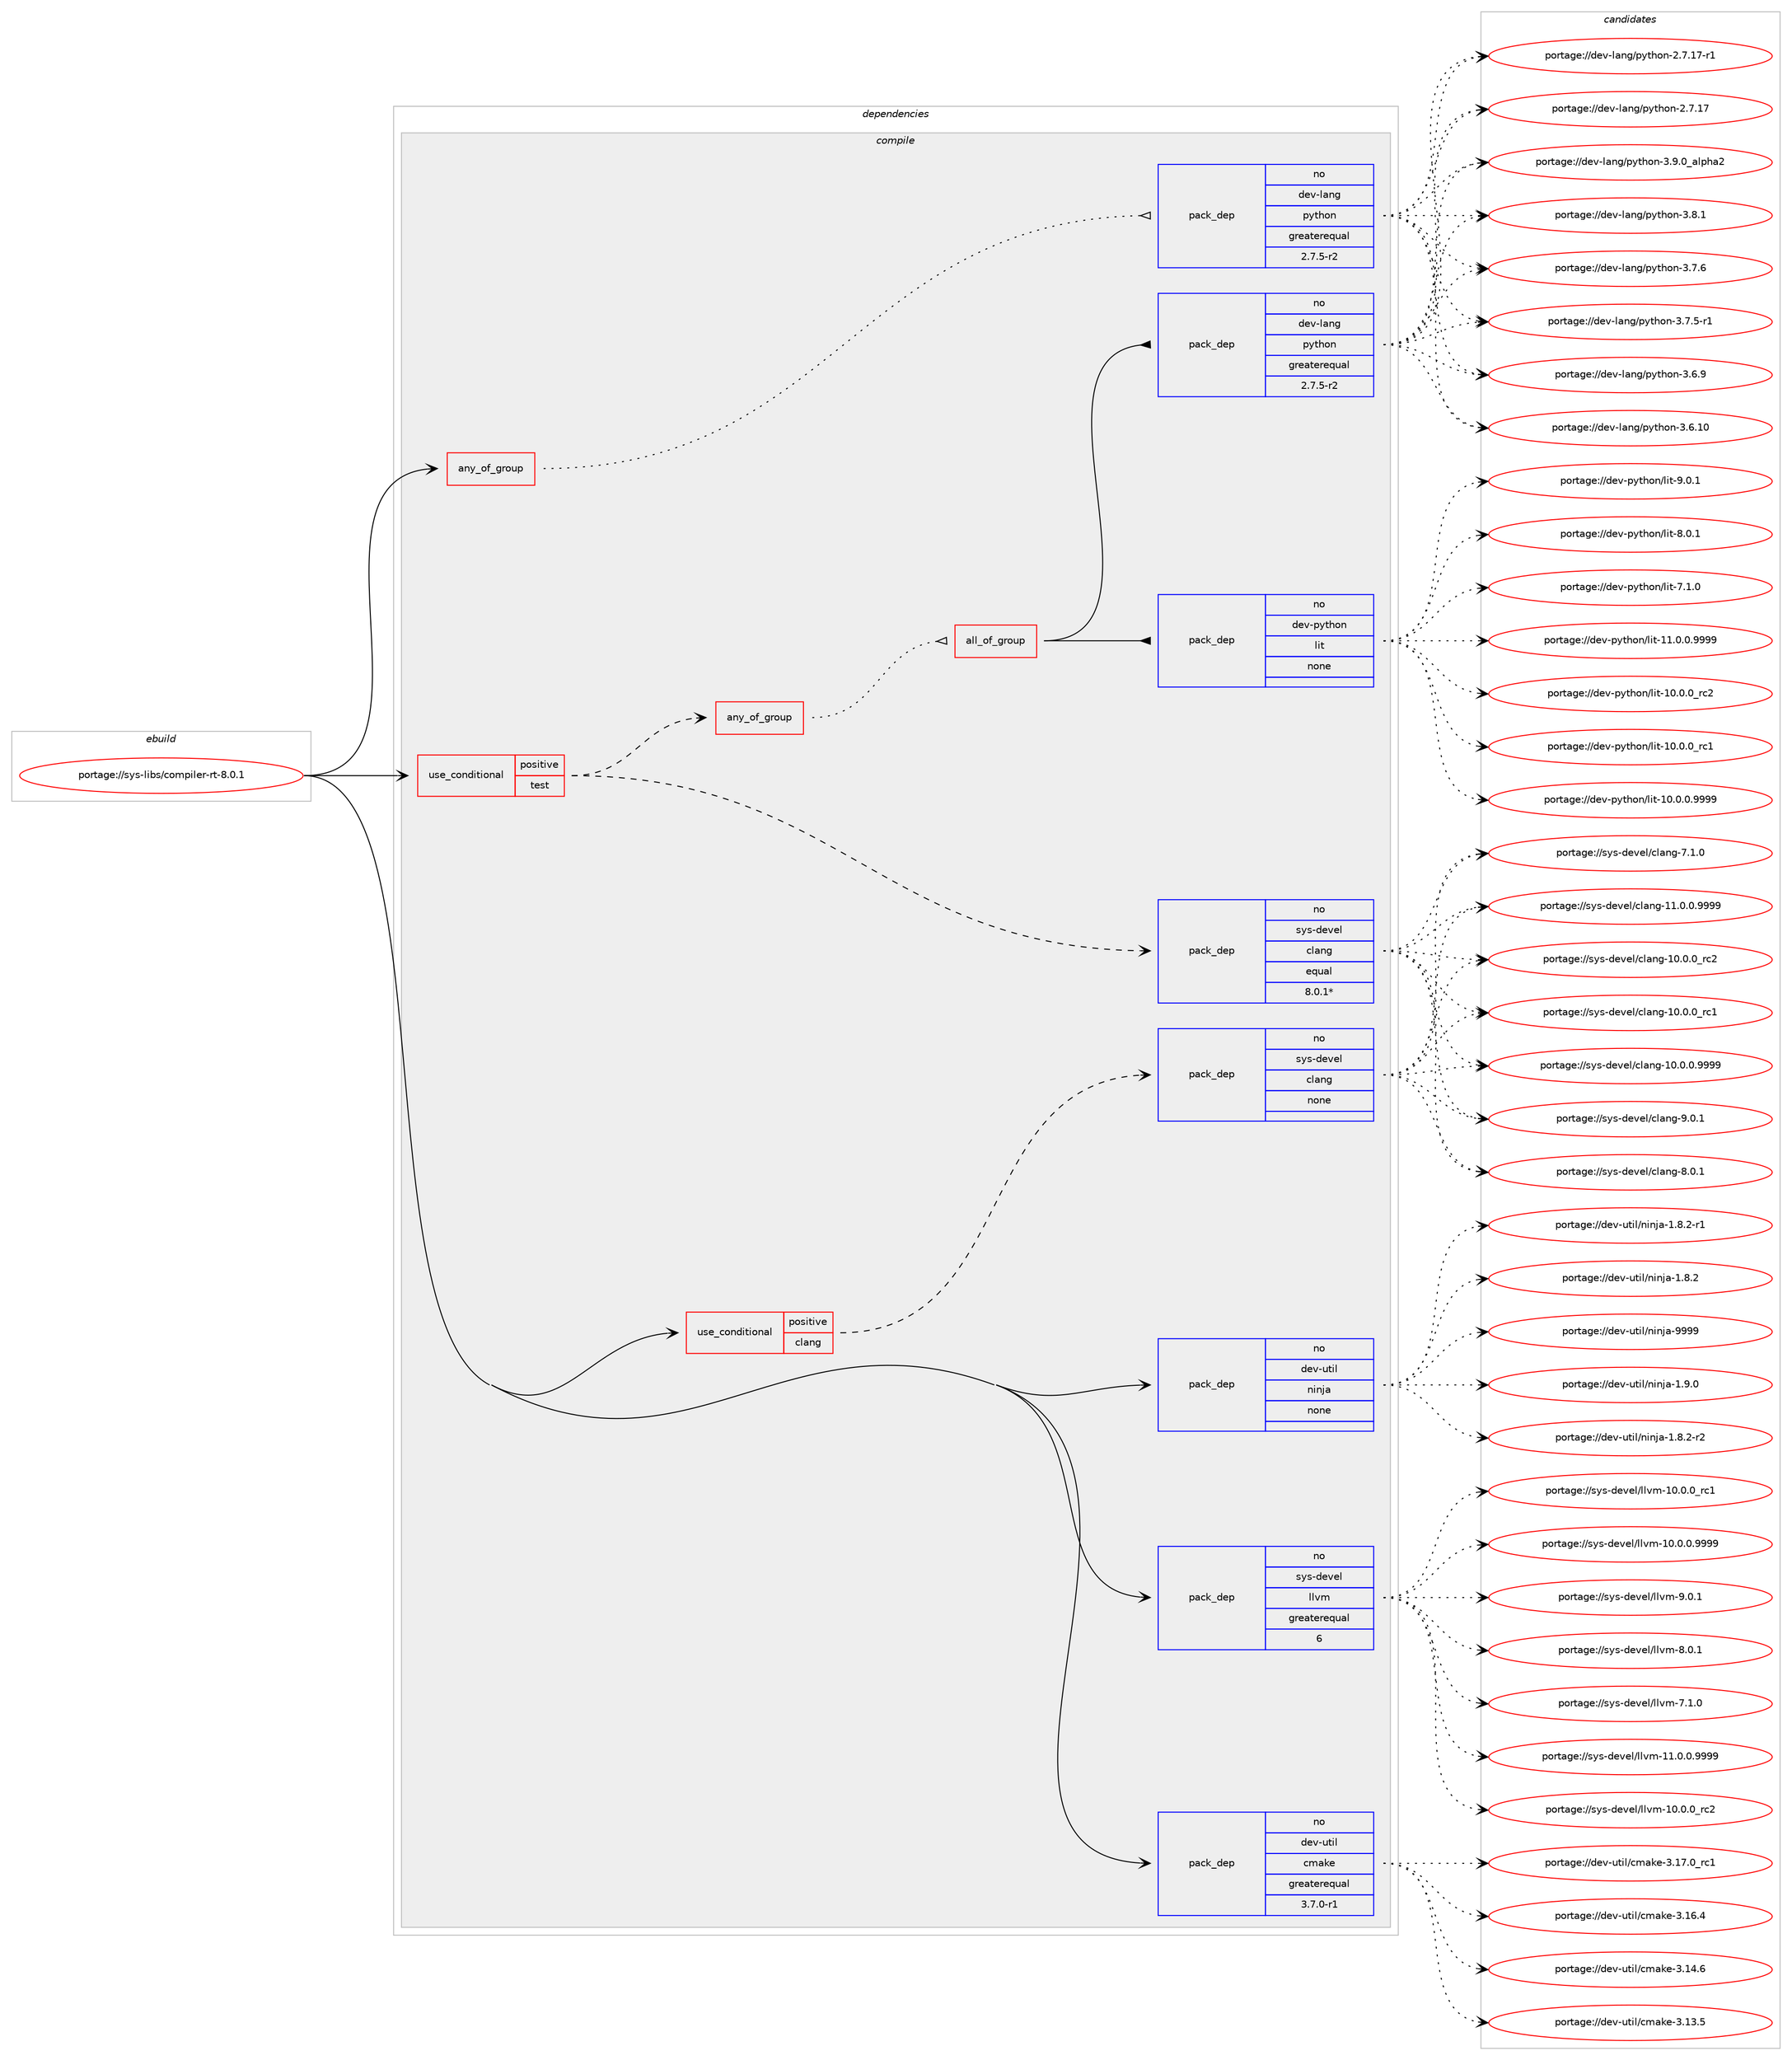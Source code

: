 digraph prolog {

# *************
# Graph options
# *************

newrank=true;
concentrate=true;
compound=true;
graph [rankdir=LR,fontname=Helvetica,fontsize=10,ranksep=1.5];#, ranksep=2.5, nodesep=0.2];
edge  [arrowhead=vee];
node  [fontname=Helvetica,fontsize=10];

# **********
# The ebuild
# **********

subgraph cluster_leftcol {
color=gray;
rank=same;
label=<<i>ebuild</i>>;
id [label="portage://sys-libs/compiler-rt-8.0.1", color=red, width=4, href="../sys-libs/compiler-rt-8.0.1.svg"];
}

# ****************
# The dependencies
# ****************

subgraph cluster_midcol {
color=gray;
label=<<i>dependencies</i>>;
subgraph cluster_compile {
fillcolor="#eeeeee";
style=filled;
label=<<i>compile</i>>;
subgraph any922 {
dependency42577 [label=<<TABLE BORDER="0" CELLBORDER="1" CELLSPACING="0" CELLPADDING="4"><TR><TD CELLPADDING="10">any_of_group</TD></TR></TABLE>>, shape=none, color=red];subgraph pack33278 {
dependency42578 [label=<<TABLE BORDER="0" CELLBORDER="1" CELLSPACING="0" CELLPADDING="4" WIDTH="220"><TR><TD ROWSPAN="6" CELLPADDING="30">pack_dep</TD></TR><TR><TD WIDTH="110">no</TD></TR><TR><TD>dev-lang</TD></TR><TR><TD>python</TD></TR><TR><TD>greaterequal</TD></TR><TR><TD>2.7.5-r2</TD></TR></TABLE>>, shape=none, color=blue];
}
dependency42577:e -> dependency42578:w [weight=20,style="dotted",arrowhead="oinv"];
}
id:e -> dependency42577:w [weight=20,style="solid",arrowhead="vee"];
subgraph cond8319 {
dependency42579 [label=<<TABLE BORDER="0" CELLBORDER="1" CELLSPACING="0" CELLPADDING="4"><TR><TD ROWSPAN="3" CELLPADDING="10">use_conditional</TD></TR><TR><TD>positive</TD></TR><TR><TD>clang</TD></TR></TABLE>>, shape=none, color=red];
subgraph pack33279 {
dependency42580 [label=<<TABLE BORDER="0" CELLBORDER="1" CELLSPACING="0" CELLPADDING="4" WIDTH="220"><TR><TD ROWSPAN="6" CELLPADDING="30">pack_dep</TD></TR><TR><TD WIDTH="110">no</TD></TR><TR><TD>sys-devel</TD></TR><TR><TD>clang</TD></TR><TR><TD>none</TD></TR><TR><TD></TD></TR></TABLE>>, shape=none, color=blue];
}
dependency42579:e -> dependency42580:w [weight=20,style="dashed",arrowhead="vee"];
}
id:e -> dependency42579:w [weight=20,style="solid",arrowhead="vee"];
subgraph cond8320 {
dependency42581 [label=<<TABLE BORDER="0" CELLBORDER="1" CELLSPACING="0" CELLPADDING="4"><TR><TD ROWSPAN="3" CELLPADDING="10">use_conditional</TD></TR><TR><TD>positive</TD></TR><TR><TD>test</TD></TR></TABLE>>, shape=none, color=red];
subgraph any923 {
dependency42582 [label=<<TABLE BORDER="0" CELLBORDER="1" CELLSPACING="0" CELLPADDING="4"><TR><TD CELLPADDING="10">any_of_group</TD></TR></TABLE>>, shape=none, color=red];subgraph all61 {
dependency42583 [label=<<TABLE BORDER="0" CELLBORDER="1" CELLSPACING="0" CELLPADDING="4"><TR><TD CELLPADDING="10">all_of_group</TD></TR></TABLE>>, shape=none, color=red];subgraph pack33280 {
dependency42584 [label=<<TABLE BORDER="0" CELLBORDER="1" CELLSPACING="0" CELLPADDING="4" WIDTH="220"><TR><TD ROWSPAN="6" CELLPADDING="30">pack_dep</TD></TR><TR><TD WIDTH="110">no</TD></TR><TR><TD>dev-lang</TD></TR><TR><TD>python</TD></TR><TR><TD>greaterequal</TD></TR><TR><TD>2.7.5-r2</TD></TR></TABLE>>, shape=none, color=blue];
}
dependency42583:e -> dependency42584:w [weight=20,style="solid",arrowhead="inv"];
subgraph pack33281 {
dependency42585 [label=<<TABLE BORDER="0" CELLBORDER="1" CELLSPACING="0" CELLPADDING="4" WIDTH="220"><TR><TD ROWSPAN="6" CELLPADDING="30">pack_dep</TD></TR><TR><TD WIDTH="110">no</TD></TR><TR><TD>dev-python</TD></TR><TR><TD>lit</TD></TR><TR><TD>none</TD></TR><TR><TD></TD></TR></TABLE>>, shape=none, color=blue];
}
dependency42583:e -> dependency42585:w [weight=20,style="solid",arrowhead="inv"];
}
dependency42582:e -> dependency42583:w [weight=20,style="dotted",arrowhead="oinv"];
}
dependency42581:e -> dependency42582:w [weight=20,style="dashed",arrowhead="vee"];
subgraph pack33282 {
dependency42586 [label=<<TABLE BORDER="0" CELLBORDER="1" CELLSPACING="0" CELLPADDING="4" WIDTH="220"><TR><TD ROWSPAN="6" CELLPADDING="30">pack_dep</TD></TR><TR><TD WIDTH="110">no</TD></TR><TR><TD>sys-devel</TD></TR><TR><TD>clang</TD></TR><TR><TD>equal</TD></TR><TR><TD>8.0.1*</TD></TR></TABLE>>, shape=none, color=blue];
}
dependency42581:e -> dependency42586:w [weight=20,style="dashed",arrowhead="vee"];
}
id:e -> dependency42581:w [weight=20,style="solid",arrowhead="vee"];
subgraph pack33283 {
dependency42587 [label=<<TABLE BORDER="0" CELLBORDER="1" CELLSPACING="0" CELLPADDING="4" WIDTH="220"><TR><TD ROWSPAN="6" CELLPADDING="30">pack_dep</TD></TR><TR><TD WIDTH="110">no</TD></TR><TR><TD>dev-util</TD></TR><TR><TD>cmake</TD></TR><TR><TD>greaterequal</TD></TR><TR><TD>3.7.0-r1</TD></TR></TABLE>>, shape=none, color=blue];
}
id:e -> dependency42587:w [weight=20,style="solid",arrowhead="vee"];
subgraph pack33284 {
dependency42588 [label=<<TABLE BORDER="0" CELLBORDER="1" CELLSPACING="0" CELLPADDING="4" WIDTH="220"><TR><TD ROWSPAN="6" CELLPADDING="30">pack_dep</TD></TR><TR><TD WIDTH="110">no</TD></TR><TR><TD>dev-util</TD></TR><TR><TD>ninja</TD></TR><TR><TD>none</TD></TR><TR><TD></TD></TR></TABLE>>, shape=none, color=blue];
}
id:e -> dependency42588:w [weight=20,style="solid",arrowhead="vee"];
subgraph pack33285 {
dependency42589 [label=<<TABLE BORDER="0" CELLBORDER="1" CELLSPACING="0" CELLPADDING="4" WIDTH="220"><TR><TD ROWSPAN="6" CELLPADDING="30">pack_dep</TD></TR><TR><TD WIDTH="110">no</TD></TR><TR><TD>sys-devel</TD></TR><TR><TD>llvm</TD></TR><TR><TD>greaterequal</TD></TR><TR><TD>6</TD></TR></TABLE>>, shape=none, color=blue];
}
id:e -> dependency42589:w [weight=20,style="solid",arrowhead="vee"];
}
subgraph cluster_compileandrun {
fillcolor="#eeeeee";
style=filled;
label=<<i>compile and run</i>>;
}
subgraph cluster_run {
fillcolor="#eeeeee";
style=filled;
label=<<i>run</i>>;
}
}

# **************
# The candidates
# **************

subgraph cluster_choices {
rank=same;
color=gray;
label=<<i>candidates</i>>;

subgraph choice33278 {
color=black;
nodesep=1;
choice10010111845108971101034711212111610411111045514657464895971081121049750 [label="portage://dev-lang/python-3.9.0_alpha2", color=red, width=4,href="../dev-lang/python-3.9.0_alpha2.svg"];
choice100101118451089711010347112121116104111110455146564649 [label="portage://dev-lang/python-3.8.1", color=red, width=4,href="../dev-lang/python-3.8.1.svg"];
choice100101118451089711010347112121116104111110455146554654 [label="portage://dev-lang/python-3.7.6", color=red, width=4,href="../dev-lang/python-3.7.6.svg"];
choice1001011184510897110103471121211161041111104551465546534511449 [label="portage://dev-lang/python-3.7.5-r1", color=red, width=4,href="../dev-lang/python-3.7.5-r1.svg"];
choice100101118451089711010347112121116104111110455146544657 [label="portage://dev-lang/python-3.6.9", color=red, width=4,href="../dev-lang/python-3.6.9.svg"];
choice10010111845108971101034711212111610411111045514654464948 [label="portage://dev-lang/python-3.6.10", color=red, width=4,href="../dev-lang/python-3.6.10.svg"];
choice100101118451089711010347112121116104111110455046554649554511449 [label="portage://dev-lang/python-2.7.17-r1", color=red, width=4,href="../dev-lang/python-2.7.17-r1.svg"];
choice10010111845108971101034711212111610411111045504655464955 [label="portage://dev-lang/python-2.7.17", color=red, width=4,href="../dev-lang/python-2.7.17.svg"];
dependency42578:e -> choice10010111845108971101034711212111610411111045514657464895971081121049750:w [style=dotted,weight="100"];
dependency42578:e -> choice100101118451089711010347112121116104111110455146564649:w [style=dotted,weight="100"];
dependency42578:e -> choice100101118451089711010347112121116104111110455146554654:w [style=dotted,weight="100"];
dependency42578:e -> choice1001011184510897110103471121211161041111104551465546534511449:w [style=dotted,weight="100"];
dependency42578:e -> choice100101118451089711010347112121116104111110455146544657:w [style=dotted,weight="100"];
dependency42578:e -> choice10010111845108971101034711212111610411111045514654464948:w [style=dotted,weight="100"];
dependency42578:e -> choice100101118451089711010347112121116104111110455046554649554511449:w [style=dotted,weight="100"];
dependency42578:e -> choice10010111845108971101034711212111610411111045504655464955:w [style=dotted,weight="100"];
}
subgraph choice33279 {
color=black;
nodesep=1;
choice11512111545100101118101108479910897110103455746484649 [label="portage://sys-devel/clang-9.0.1", color=red, width=4,href="../sys-devel/clang-9.0.1.svg"];
choice11512111545100101118101108479910897110103455646484649 [label="portage://sys-devel/clang-8.0.1", color=red, width=4,href="../sys-devel/clang-8.0.1.svg"];
choice11512111545100101118101108479910897110103455546494648 [label="portage://sys-devel/clang-7.1.0", color=red, width=4,href="../sys-devel/clang-7.1.0.svg"];
choice11512111545100101118101108479910897110103454949464846484657575757 [label="portage://sys-devel/clang-11.0.0.9999", color=red, width=4,href="../sys-devel/clang-11.0.0.9999.svg"];
choice1151211154510010111810110847991089711010345494846484648951149950 [label="portage://sys-devel/clang-10.0.0_rc2", color=red, width=4,href="../sys-devel/clang-10.0.0_rc2.svg"];
choice1151211154510010111810110847991089711010345494846484648951149949 [label="portage://sys-devel/clang-10.0.0_rc1", color=red, width=4,href="../sys-devel/clang-10.0.0_rc1.svg"];
choice11512111545100101118101108479910897110103454948464846484657575757 [label="portage://sys-devel/clang-10.0.0.9999", color=red, width=4,href="../sys-devel/clang-10.0.0.9999.svg"];
dependency42580:e -> choice11512111545100101118101108479910897110103455746484649:w [style=dotted,weight="100"];
dependency42580:e -> choice11512111545100101118101108479910897110103455646484649:w [style=dotted,weight="100"];
dependency42580:e -> choice11512111545100101118101108479910897110103455546494648:w [style=dotted,weight="100"];
dependency42580:e -> choice11512111545100101118101108479910897110103454949464846484657575757:w [style=dotted,weight="100"];
dependency42580:e -> choice1151211154510010111810110847991089711010345494846484648951149950:w [style=dotted,weight="100"];
dependency42580:e -> choice1151211154510010111810110847991089711010345494846484648951149949:w [style=dotted,weight="100"];
dependency42580:e -> choice11512111545100101118101108479910897110103454948464846484657575757:w [style=dotted,weight="100"];
}
subgraph choice33280 {
color=black;
nodesep=1;
choice10010111845108971101034711212111610411111045514657464895971081121049750 [label="portage://dev-lang/python-3.9.0_alpha2", color=red, width=4,href="../dev-lang/python-3.9.0_alpha2.svg"];
choice100101118451089711010347112121116104111110455146564649 [label="portage://dev-lang/python-3.8.1", color=red, width=4,href="../dev-lang/python-3.8.1.svg"];
choice100101118451089711010347112121116104111110455146554654 [label="portage://dev-lang/python-3.7.6", color=red, width=4,href="../dev-lang/python-3.7.6.svg"];
choice1001011184510897110103471121211161041111104551465546534511449 [label="portage://dev-lang/python-3.7.5-r1", color=red, width=4,href="../dev-lang/python-3.7.5-r1.svg"];
choice100101118451089711010347112121116104111110455146544657 [label="portage://dev-lang/python-3.6.9", color=red, width=4,href="../dev-lang/python-3.6.9.svg"];
choice10010111845108971101034711212111610411111045514654464948 [label="portage://dev-lang/python-3.6.10", color=red, width=4,href="../dev-lang/python-3.6.10.svg"];
choice100101118451089711010347112121116104111110455046554649554511449 [label="portage://dev-lang/python-2.7.17-r1", color=red, width=4,href="../dev-lang/python-2.7.17-r1.svg"];
choice10010111845108971101034711212111610411111045504655464955 [label="portage://dev-lang/python-2.7.17", color=red, width=4,href="../dev-lang/python-2.7.17.svg"];
dependency42584:e -> choice10010111845108971101034711212111610411111045514657464895971081121049750:w [style=dotted,weight="100"];
dependency42584:e -> choice100101118451089711010347112121116104111110455146564649:w [style=dotted,weight="100"];
dependency42584:e -> choice100101118451089711010347112121116104111110455146554654:w [style=dotted,weight="100"];
dependency42584:e -> choice1001011184510897110103471121211161041111104551465546534511449:w [style=dotted,weight="100"];
dependency42584:e -> choice100101118451089711010347112121116104111110455146544657:w [style=dotted,weight="100"];
dependency42584:e -> choice10010111845108971101034711212111610411111045514654464948:w [style=dotted,weight="100"];
dependency42584:e -> choice100101118451089711010347112121116104111110455046554649554511449:w [style=dotted,weight="100"];
dependency42584:e -> choice10010111845108971101034711212111610411111045504655464955:w [style=dotted,weight="100"];
}
subgraph choice33281 {
color=black;
nodesep=1;
choice1001011184511212111610411111047108105116455746484649 [label="portage://dev-python/lit-9.0.1", color=red, width=4,href="../dev-python/lit-9.0.1.svg"];
choice1001011184511212111610411111047108105116455646484649 [label="portage://dev-python/lit-8.0.1", color=red, width=4,href="../dev-python/lit-8.0.1.svg"];
choice1001011184511212111610411111047108105116455546494648 [label="portage://dev-python/lit-7.1.0", color=red, width=4,href="../dev-python/lit-7.1.0.svg"];
choice1001011184511212111610411111047108105116454949464846484657575757 [label="portage://dev-python/lit-11.0.0.9999", color=red, width=4,href="../dev-python/lit-11.0.0.9999.svg"];
choice100101118451121211161041111104710810511645494846484648951149950 [label="portage://dev-python/lit-10.0.0_rc2", color=red, width=4,href="../dev-python/lit-10.0.0_rc2.svg"];
choice100101118451121211161041111104710810511645494846484648951149949 [label="portage://dev-python/lit-10.0.0_rc1", color=red, width=4,href="../dev-python/lit-10.0.0_rc1.svg"];
choice1001011184511212111610411111047108105116454948464846484657575757 [label="portage://dev-python/lit-10.0.0.9999", color=red, width=4,href="../dev-python/lit-10.0.0.9999.svg"];
dependency42585:e -> choice1001011184511212111610411111047108105116455746484649:w [style=dotted,weight="100"];
dependency42585:e -> choice1001011184511212111610411111047108105116455646484649:w [style=dotted,weight="100"];
dependency42585:e -> choice1001011184511212111610411111047108105116455546494648:w [style=dotted,weight="100"];
dependency42585:e -> choice1001011184511212111610411111047108105116454949464846484657575757:w [style=dotted,weight="100"];
dependency42585:e -> choice100101118451121211161041111104710810511645494846484648951149950:w [style=dotted,weight="100"];
dependency42585:e -> choice100101118451121211161041111104710810511645494846484648951149949:w [style=dotted,weight="100"];
dependency42585:e -> choice1001011184511212111610411111047108105116454948464846484657575757:w [style=dotted,weight="100"];
}
subgraph choice33282 {
color=black;
nodesep=1;
choice11512111545100101118101108479910897110103455746484649 [label="portage://sys-devel/clang-9.0.1", color=red, width=4,href="../sys-devel/clang-9.0.1.svg"];
choice11512111545100101118101108479910897110103455646484649 [label="portage://sys-devel/clang-8.0.1", color=red, width=4,href="../sys-devel/clang-8.0.1.svg"];
choice11512111545100101118101108479910897110103455546494648 [label="portage://sys-devel/clang-7.1.0", color=red, width=4,href="../sys-devel/clang-7.1.0.svg"];
choice11512111545100101118101108479910897110103454949464846484657575757 [label="portage://sys-devel/clang-11.0.0.9999", color=red, width=4,href="../sys-devel/clang-11.0.0.9999.svg"];
choice1151211154510010111810110847991089711010345494846484648951149950 [label="portage://sys-devel/clang-10.0.0_rc2", color=red, width=4,href="../sys-devel/clang-10.0.0_rc2.svg"];
choice1151211154510010111810110847991089711010345494846484648951149949 [label="portage://sys-devel/clang-10.0.0_rc1", color=red, width=4,href="../sys-devel/clang-10.0.0_rc1.svg"];
choice11512111545100101118101108479910897110103454948464846484657575757 [label="portage://sys-devel/clang-10.0.0.9999", color=red, width=4,href="../sys-devel/clang-10.0.0.9999.svg"];
dependency42586:e -> choice11512111545100101118101108479910897110103455746484649:w [style=dotted,weight="100"];
dependency42586:e -> choice11512111545100101118101108479910897110103455646484649:w [style=dotted,weight="100"];
dependency42586:e -> choice11512111545100101118101108479910897110103455546494648:w [style=dotted,weight="100"];
dependency42586:e -> choice11512111545100101118101108479910897110103454949464846484657575757:w [style=dotted,weight="100"];
dependency42586:e -> choice1151211154510010111810110847991089711010345494846484648951149950:w [style=dotted,weight="100"];
dependency42586:e -> choice1151211154510010111810110847991089711010345494846484648951149949:w [style=dotted,weight="100"];
dependency42586:e -> choice11512111545100101118101108479910897110103454948464846484657575757:w [style=dotted,weight="100"];
}
subgraph choice33283 {
color=black;
nodesep=1;
choice1001011184511711610510847991099710710145514649554648951149949 [label="portage://dev-util/cmake-3.17.0_rc1", color=red, width=4,href="../dev-util/cmake-3.17.0_rc1.svg"];
choice1001011184511711610510847991099710710145514649544652 [label="portage://dev-util/cmake-3.16.4", color=red, width=4,href="../dev-util/cmake-3.16.4.svg"];
choice1001011184511711610510847991099710710145514649524654 [label="portage://dev-util/cmake-3.14.6", color=red, width=4,href="../dev-util/cmake-3.14.6.svg"];
choice1001011184511711610510847991099710710145514649514653 [label="portage://dev-util/cmake-3.13.5", color=red, width=4,href="../dev-util/cmake-3.13.5.svg"];
dependency42587:e -> choice1001011184511711610510847991099710710145514649554648951149949:w [style=dotted,weight="100"];
dependency42587:e -> choice1001011184511711610510847991099710710145514649544652:w [style=dotted,weight="100"];
dependency42587:e -> choice1001011184511711610510847991099710710145514649524654:w [style=dotted,weight="100"];
dependency42587:e -> choice1001011184511711610510847991099710710145514649514653:w [style=dotted,weight="100"];
}
subgraph choice33284 {
color=black;
nodesep=1;
choice1001011184511711610510847110105110106974557575757 [label="portage://dev-util/ninja-9999", color=red, width=4,href="../dev-util/ninja-9999.svg"];
choice100101118451171161051084711010511010697454946574648 [label="portage://dev-util/ninja-1.9.0", color=red, width=4,href="../dev-util/ninja-1.9.0.svg"];
choice1001011184511711610510847110105110106974549465646504511450 [label="portage://dev-util/ninja-1.8.2-r2", color=red, width=4,href="../dev-util/ninja-1.8.2-r2.svg"];
choice1001011184511711610510847110105110106974549465646504511449 [label="portage://dev-util/ninja-1.8.2-r1", color=red, width=4,href="../dev-util/ninja-1.8.2-r1.svg"];
choice100101118451171161051084711010511010697454946564650 [label="portage://dev-util/ninja-1.8.2", color=red, width=4,href="../dev-util/ninja-1.8.2.svg"];
dependency42588:e -> choice1001011184511711610510847110105110106974557575757:w [style=dotted,weight="100"];
dependency42588:e -> choice100101118451171161051084711010511010697454946574648:w [style=dotted,weight="100"];
dependency42588:e -> choice1001011184511711610510847110105110106974549465646504511450:w [style=dotted,weight="100"];
dependency42588:e -> choice1001011184511711610510847110105110106974549465646504511449:w [style=dotted,weight="100"];
dependency42588:e -> choice100101118451171161051084711010511010697454946564650:w [style=dotted,weight="100"];
}
subgraph choice33285 {
color=black;
nodesep=1;
choice1151211154510010111810110847108108118109455746484649 [label="portage://sys-devel/llvm-9.0.1", color=red, width=4,href="../sys-devel/llvm-9.0.1.svg"];
choice1151211154510010111810110847108108118109455646484649 [label="portage://sys-devel/llvm-8.0.1", color=red, width=4,href="../sys-devel/llvm-8.0.1.svg"];
choice1151211154510010111810110847108108118109455546494648 [label="portage://sys-devel/llvm-7.1.0", color=red, width=4,href="../sys-devel/llvm-7.1.0.svg"];
choice1151211154510010111810110847108108118109454949464846484657575757 [label="portage://sys-devel/llvm-11.0.0.9999", color=red, width=4,href="../sys-devel/llvm-11.0.0.9999.svg"];
choice115121115451001011181011084710810811810945494846484648951149950 [label="portage://sys-devel/llvm-10.0.0_rc2", color=red, width=4,href="../sys-devel/llvm-10.0.0_rc2.svg"];
choice115121115451001011181011084710810811810945494846484648951149949 [label="portage://sys-devel/llvm-10.0.0_rc1", color=red, width=4,href="../sys-devel/llvm-10.0.0_rc1.svg"];
choice1151211154510010111810110847108108118109454948464846484657575757 [label="portage://sys-devel/llvm-10.0.0.9999", color=red, width=4,href="../sys-devel/llvm-10.0.0.9999.svg"];
dependency42589:e -> choice1151211154510010111810110847108108118109455746484649:w [style=dotted,weight="100"];
dependency42589:e -> choice1151211154510010111810110847108108118109455646484649:w [style=dotted,weight="100"];
dependency42589:e -> choice1151211154510010111810110847108108118109455546494648:w [style=dotted,weight="100"];
dependency42589:e -> choice1151211154510010111810110847108108118109454949464846484657575757:w [style=dotted,weight="100"];
dependency42589:e -> choice115121115451001011181011084710810811810945494846484648951149950:w [style=dotted,weight="100"];
dependency42589:e -> choice115121115451001011181011084710810811810945494846484648951149949:w [style=dotted,weight="100"];
dependency42589:e -> choice1151211154510010111810110847108108118109454948464846484657575757:w [style=dotted,weight="100"];
}
}

}
